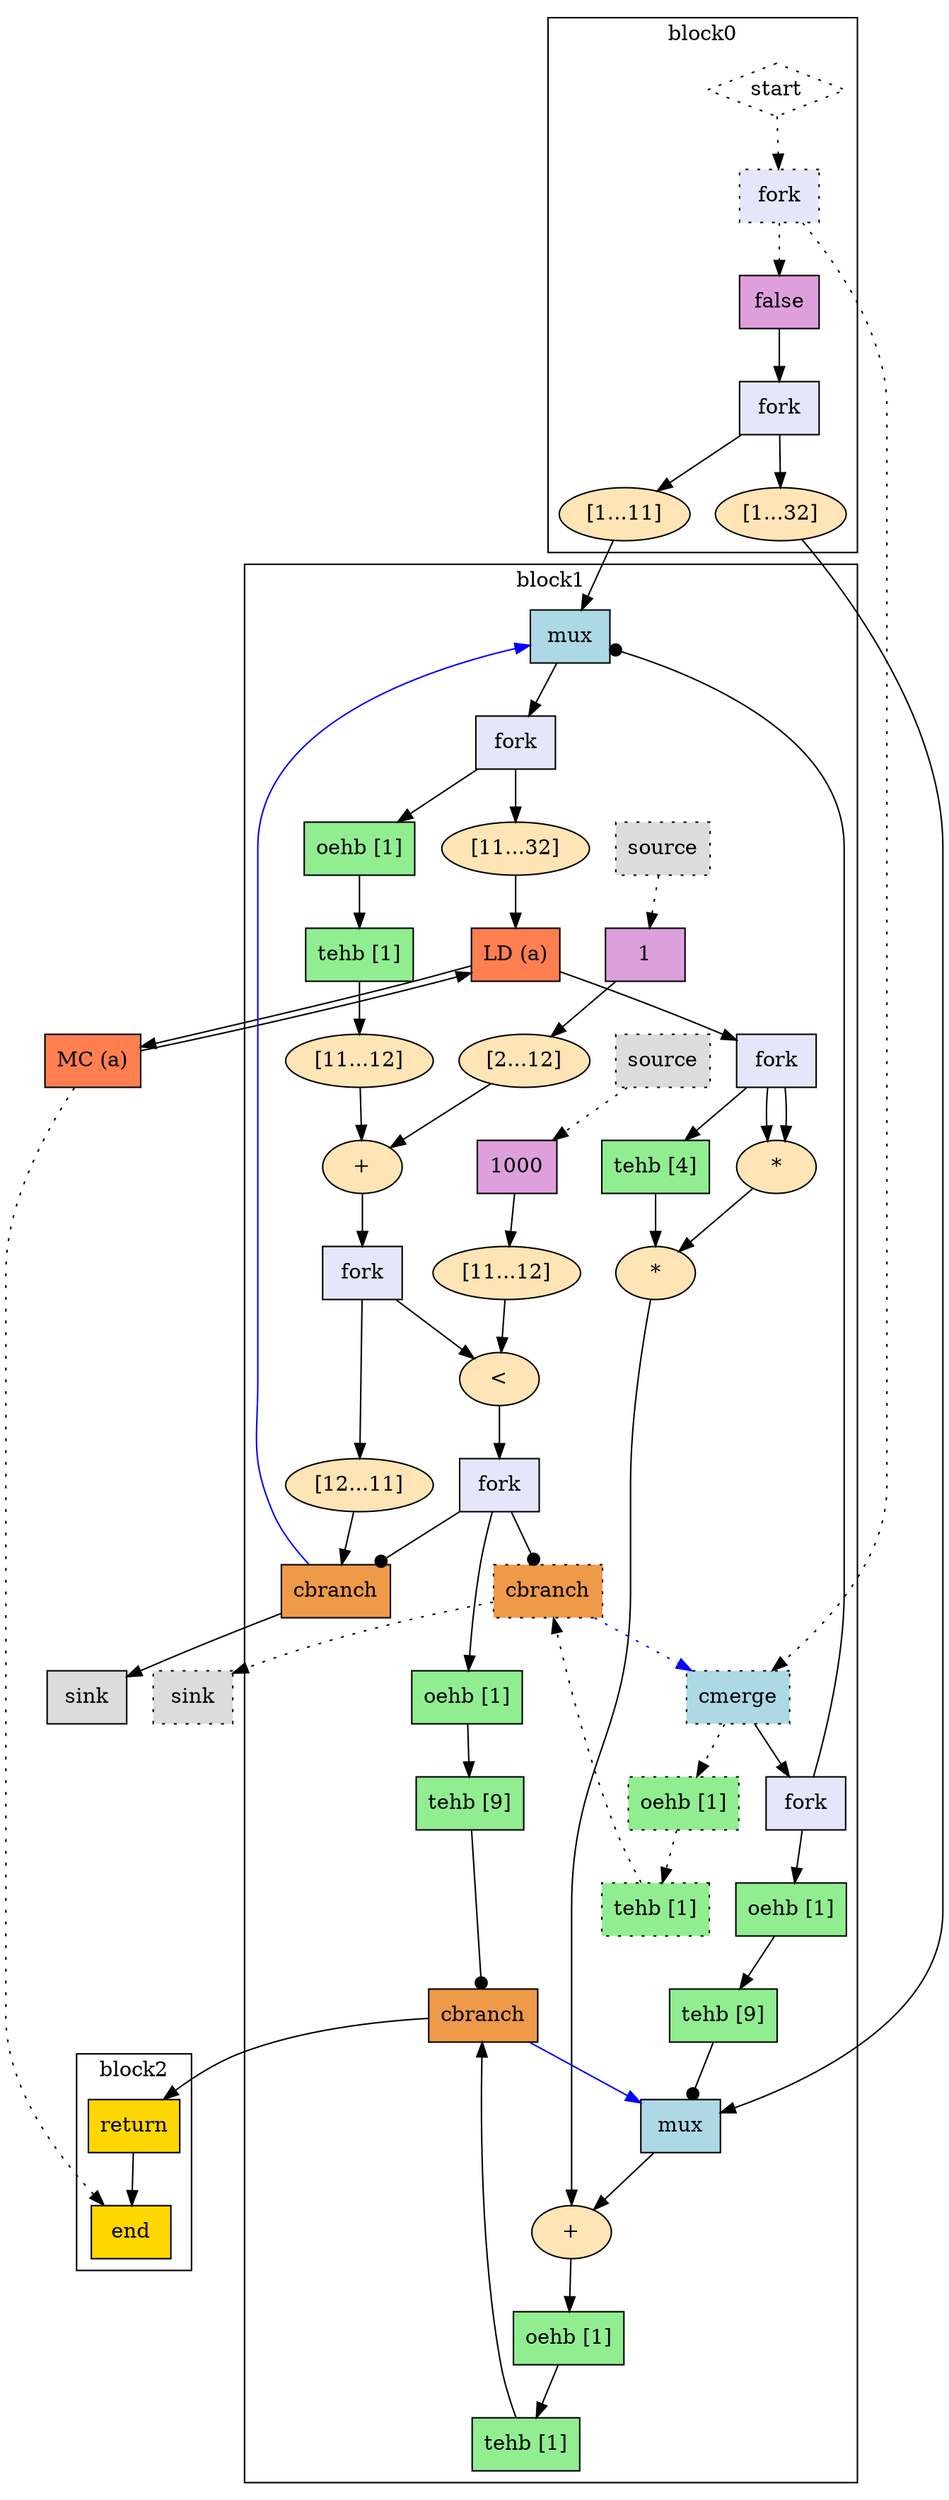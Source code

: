Digraph G {
  splines=spline;
  compound=true; // Allow edges between clusters
  // Units/Channels in BB 0
  subgraph "cluster0" {
    label="block0"
    // Units from function arguments
    "start" [mlir_op="handshake.func", shape=diamond, label="start", style="dotted", ]
    // Units in BB 0
    "fork0" [mlir_op="handshake.fork", label="fork", fillcolor=lavender, shape="box", style="filled, dotted", ]
    "constant1" [mlir_op="handshake.constant", label="false", fillcolor=plum, shape="box", style="filled", ]
    "fork1" [mlir_op="handshake.fork", label="fork", fillcolor=lavender, shape="box", style="filled", ]
    "extsi3" [mlir_op="arith.extsi", label="[1...11]", fillcolor=moccasin, shape="oval", style="filled", ]
    "extsi4" [mlir_op="arith.extsi", label="[1...32]", fillcolor=moccasin, shape="oval", style="filled", ]
    // Channels from function arguments
    "start" -> "fork0" [style="dotted", dir="both", arrowtail="none", arrowhead="normal", ]
    // Channels in BB 0
    "fork0" -> "constant1" [style="dotted", dir="both", arrowtail="none", arrowhead="normal", ]
    "constant1" -> "fork1" [style="solid", dir="both", arrowtail="none", arrowhead="normal", ]
    "fork1" -> "extsi3" [style="solid", dir="both", arrowtail="none", arrowhead="normal", ]
    "fork1" -> "extsi4" [style="solid", dir="both", arrowtail="none", arrowhead="normal", ]
  }
  // Units/Channels in BB 1
  subgraph "cluster1" {
    label="block1"
    // Units in BB 1
    "mux2" [mlir_op="handshake.mux", label="mux", fillcolor=lightblue, shape="box", style="filled", ]
    "fork2" [mlir_op="handshake.fork", label="fork", fillcolor=lavender, shape="box", style="filled", ]
    "oehb0" [mlir_op="handshake.oehb", label="oehb [1]", fillcolor=lightgreen, shape="box", style="filled", ]
    "tehb0" [mlir_op="handshake.tehb", label="tehb [1]", fillcolor=lightgreen, shape="box", style="filled", ]
    "extsi5" [mlir_op="arith.extsi", label="[11...12]", fillcolor=moccasin, shape="oval", style="filled", ]
    "extsi6" [mlir_op="arith.extsi", label="[11...32]", fillcolor=moccasin, shape="oval", style="filled", ]
    "oehb2" [mlir_op="handshake.oehb", label="oehb [1]", fillcolor=lightgreen, shape="box", style="filled", ]
    "tehb2" [mlir_op="handshake.tehb", label="tehb [9]", fillcolor=lightgreen, shape="box", style="filled", ]
    "mux1" [mlir_op="handshake.mux", label="mux", fillcolor=lightblue, shape="box", style="filled", ]
    "control_merge2" [mlir_op="handshake.control_merge", label="cmerge", fillcolor=lightblue, shape="box", style="filled, dotted", ]
    "fork3" [mlir_op="handshake.fork", label="fork", fillcolor=lavender, shape="box", style="filled", ]
    "source0" [mlir_op="handshake.source", label="source", fillcolor=gainsboro, shape="box", style="filled, dotted", ]
    "constant6" [mlir_op="handshake.constant", label="1000", fillcolor=plum, shape="box", style="filled", ]
    "extsi7" [mlir_op="arith.extsi", label="[11...12]", fillcolor=moccasin, shape="oval", style="filled", ]
    "source1" [mlir_op="handshake.source", label="source", fillcolor=gainsboro, shape="box", style="filled, dotted", ]
    "constant7" [mlir_op="handshake.constant", label="1", fillcolor=plum, shape="box", style="filled", ]
    "extsi8" [mlir_op="arith.extsi", label="[2...12]", fillcolor=moccasin, shape="oval", style="filled", ]
    "mc_load0" [mlir_op="handshake.mc_load", label="LD (a)", fillcolor=coral, shape="box", style="filled", ]
    "fork4" [mlir_op="handshake.fork", label="fork", fillcolor=lavender, shape="box", style="filled", ]
    "muli0" [mlir_op="arith.muli", label="*", fillcolor=moccasin, shape="oval", style="filled", ]
    "tehb3" [mlir_op="handshake.tehb", label="tehb [4]", fillcolor=lightgreen, shape="box", style="filled", ]
    "muli1" [mlir_op="arith.muli", label="*", fillcolor=moccasin, shape="oval", style="filled", ]
    "addi0" [mlir_op="arith.addi", label="+", fillcolor=moccasin, shape="oval", style="filled", ]
    "addi2" [mlir_op="arith.addi", label="+", fillcolor=moccasin, shape="oval", style="filled", ]
    "fork5" [mlir_op="handshake.fork", label="fork", fillcolor=lavender, shape="box", style="filled", ]
    "trunci0" [mlir_op="arith.trunci", label="[12...11]", fillcolor=moccasin, shape="oval", style="filled", ]
    "cmpi1" [mlir_op="arith.cmpi<", label="<", fillcolor=moccasin, shape="oval", style="filled", ]
    "fork6" [mlir_op="handshake.fork", label="fork", fillcolor=lavender, shape="box", style="filled", ]
    "cond_br0" [mlir_op="handshake.cond_br", label="cbranch", fillcolor=tan2, shape="box", style="filled", ]
    "oehb3" [mlir_op="handshake.oehb", label="oehb [1]", fillcolor=lightgreen, shape="box", style="filled", ]
    "tehb4" [mlir_op="handshake.tehb", label="tehb [1]", fillcolor=lightgreen, shape="box", style="filled", ]
    "oehb4" [mlir_op="handshake.oehb", label="oehb [1]", fillcolor=lightgreen, shape="box", style="filled", ]
    "tehb5" [mlir_op="handshake.tehb", label="tehb [9]", fillcolor=lightgreen, shape="box", style="filled", ]
    "cond_br2" [mlir_op="handshake.cond_br", label="cbranch", fillcolor=tan2, shape="box", style="filled", ]
    "oehb1" [mlir_op="handshake.oehb", label="oehb [1]", fillcolor=lightgreen, shape="box", style="filled, dotted", ]
    "tehb1" [mlir_op="handshake.tehb", label="tehb [1]", fillcolor=lightgreen, shape="box", style="filled, dotted", ]
    "cond_br3" [mlir_op="handshake.cond_br", label="cbranch", fillcolor=tan2, shape="box", style="filled, dotted", ]
    // Channels in BB 1
    "mux2" -> "fork2" [style="solid", dir="both", arrowtail="none", arrowhead="normal", ]
    "fork2" -> "oehb0" [style="solid", dir="both", arrowtail="none", arrowhead="normal", ]
    "fork2" -> "extsi6" [style="solid", dir="both", arrowtail="none", arrowhead="normal", ]
    "oehb0" -> "tehb0" [style="solid", dir="both", arrowtail="none", arrowhead="normal", ]
    "tehb0" -> "extsi5" [style="solid", dir="both", arrowtail="none", arrowhead="normal", ]
    "extsi5" -> "addi2" [style="solid", dir="both", arrowtail="none", arrowhead="normal", ]
    "extsi6" -> "mc_load0" [style="solid", dir="both", arrowtail="none", arrowhead="normal", ]
    "oehb2" -> "tehb2" [style="solid", dir="both", arrowtail="none", arrowhead="normal", ]
    "tehb2" -> "mux1" [style="solid", dir="both", arrowtail="none", arrowhead="dot", ]
    "mux1" -> "addi0" [style="solid", dir="both", arrowtail="none", arrowhead="normal", ]
    "control_merge2" -> "oehb1" [style="dotted", dir="both", arrowtail="none", arrowhead="normal", ]
    "control_merge2" -> "fork3" [style="solid", dir="both", arrowtail="none", arrowhead="normal", ]
    "fork3" -> "mux2" [style="solid", dir="both", arrowtail="none", arrowhead="dot", ]
    "fork3" -> "oehb2" [style="solid", dir="both", arrowtail="none", arrowhead="normal", ]
    "source0" -> "constant6" [style="dotted", dir="both", arrowtail="none", arrowhead="normal", ]
    "constant6" -> "extsi7" [style="solid", dir="both", arrowtail="none", arrowhead="normal", ]
    "extsi7" -> "cmpi1" [style="solid", dir="both", arrowtail="none", arrowhead="normal", ]
    "source1" -> "constant7" [style="dotted", dir="both", arrowtail="none", arrowhead="normal", ]
    "constant7" -> "extsi8" [style="solid", dir="both", arrowtail="none", arrowhead="normal", ]
    "extsi8" -> "addi2" [style="solid", dir="both", arrowtail="none", arrowhead="normal", ]
    "mc_load0" -> "fork4" [style="solid", dir="both", arrowtail="none", arrowhead="normal", ]
    "fork4" -> "tehb3" [style="solid", dir="both", arrowtail="none", arrowhead="normal", ]
    "fork4" -> "muli0" [style="solid", dir="both", arrowtail="none", arrowhead="normal", ]
    "fork4" -> "muli0" [style="solid", dir="both", arrowtail="none", arrowhead="normal", ]
    "muli0" -> "muli1" [style="solid", dir="both", arrowtail="none", arrowhead="normal", ]
    "tehb3" -> "muli1" [style="solid", dir="both", arrowtail="none", arrowhead="normal", ]
    "muli1" -> "addi0" [style="solid", dir="both", arrowtail="none", arrowhead="normal", ]
    "addi0" -> "oehb3" [style="solid", dir="both", arrowtail="none", arrowhead="normal", ]
    "addi2" -> "fork5" [style="solid", dir="both", arrowtail="none", arrowhead="normal", ]
    "fork5" -> "trunci0" [style="solid", dir="both", arrowtail="none", arrowhead="normal", ]
    "fork5" -> "cmpi1" [style="solid", dir="both", arrowtail="none", arrowhead="normal", ]
    "trunci0" -> "cond_br0" [style="solid", dir="both", arrowtail="none", arrowhead="normal", ]
    "cmpi1" -> "fork6" [style="solid", dir="both", arrowtail="none", arrowhead="normal", ]
    "fork6" -> "cond_br0" [style="solid", dir="both", arrowtail="none", arrowhead="dot", ]
    "fork6" -> "oehb4" [style="solid", dir="both", arrowtail="none", arrowhead="normal", ]
    "fork6" -> "cond_br3" [style="solid", dir="both", arrowtail="none", arrowhead="dot", ]
    "cond_br0" -> "mux2" [style="solid", dir="both", arrowtail="none", arrowhead="normal",  color="blue"]
    "oehb3" -> "tehb4" [style="solid", dir="both", arrowtail="none", arrowhead="normal", ]
    "tehb4" -> "cond_br2" [style="solid", dir="both", arrowtail="none", arrowhead="normal", ]
    "oehb4" -> "tehb5" [style="solid", dir="both", arrowtail="none", arrowhead="normal", ]
    "tehb5" -> "cond_br2" [style="solid", dir="both", arrowtail="none", arrowhead="dot", ]
    "cond_br2" -> "mux1" [style="solid", dir="both", arrowtail="none", arrowhead="normal",  color="blue"]
    "oehb1" -> "tehb1" [style="dotted", dir="both", arrowtail="none", arrowhead="normal", ]
    "tehb1" -> "cond_br3" [style="dotted", dir="both", arrowtail="none", arrowhead="normal", ]
    "cond_br3" -> "control_merge2" [style="dotted", dir="both", arrowtail="none", arrowhead="normal",  color="blue"]
  }
  // Units/Channels in BB 2
  subgraph "cluster2" {
    label="block2"
    // Units in BB 2
    "return1" [mlir_op="handshake.return", label="return", fillcolor=gold, shape="box", style="filled", ]
    "end0" [mlir_op="handshake.end", label="end", fillcolor=gold, shape="box", style="filled", ]
    // Channels in BB 2
    "return1" -> "end0" [style="solid", dir="both", arrowtail="none", arrowhead="normal", ]
  }
  // Units outside of all basic blocks
  "mem_controller0" [mlir_op="handshake.mem_controller", label="MC (a)", fillcolor=coral, shape="box", style="filled", ]
  "sink0" [mlir_op="handshake.sink", label="sink", fillcolor=gainsboro, shape="box", style="filled", ]
  "sink1" [mlir_op="handshake.sink", label="sink", fillcolor=gainsboro, shape="box", style="filled, dotted", ]
  // Channels outgoing of BB 0
  "fork0" -> "control_merge2" [style="dotted", dir="both", arrowtail="none", arrowhead="normal", ]
  "extsi3" -> "mux2" [style="solid", dir="both", arrowtail="none", arrowhead="normal", ]
  "extsi4" -> "mux1" [style="solid", dir="both", arrowtail="none", arrowhead="normal", ]
  // Channels outgoing of BB 1
  "mc_load0" -> "mem_controller0" [style="solid", dir="both", arrowtail="none", arrowhead="normal", ]
  "cond_br0" -> "sink0" [style="solid", dir="both", arrowtail="none", arrowhead="normal", ]
  "cond_br2" -> "return1" [style="solid", dir="both", arrowtail="none", arrowhead="normal", ]
  "cond_br3" -> "sink1" [style="dotted", dir="both", arrowtail="none", arrowhead="normal", ]
  // Channels outside of all basic blocks
  "mem_controller0" -> "mc_load0" [style="solid", dir="both", arrowtail="none", arrowhead="normal", ]
  "mem_controller0" -> "end0" [style="dotted", dir="both", arrowtail="none", arrowhead="normal", ]
}
